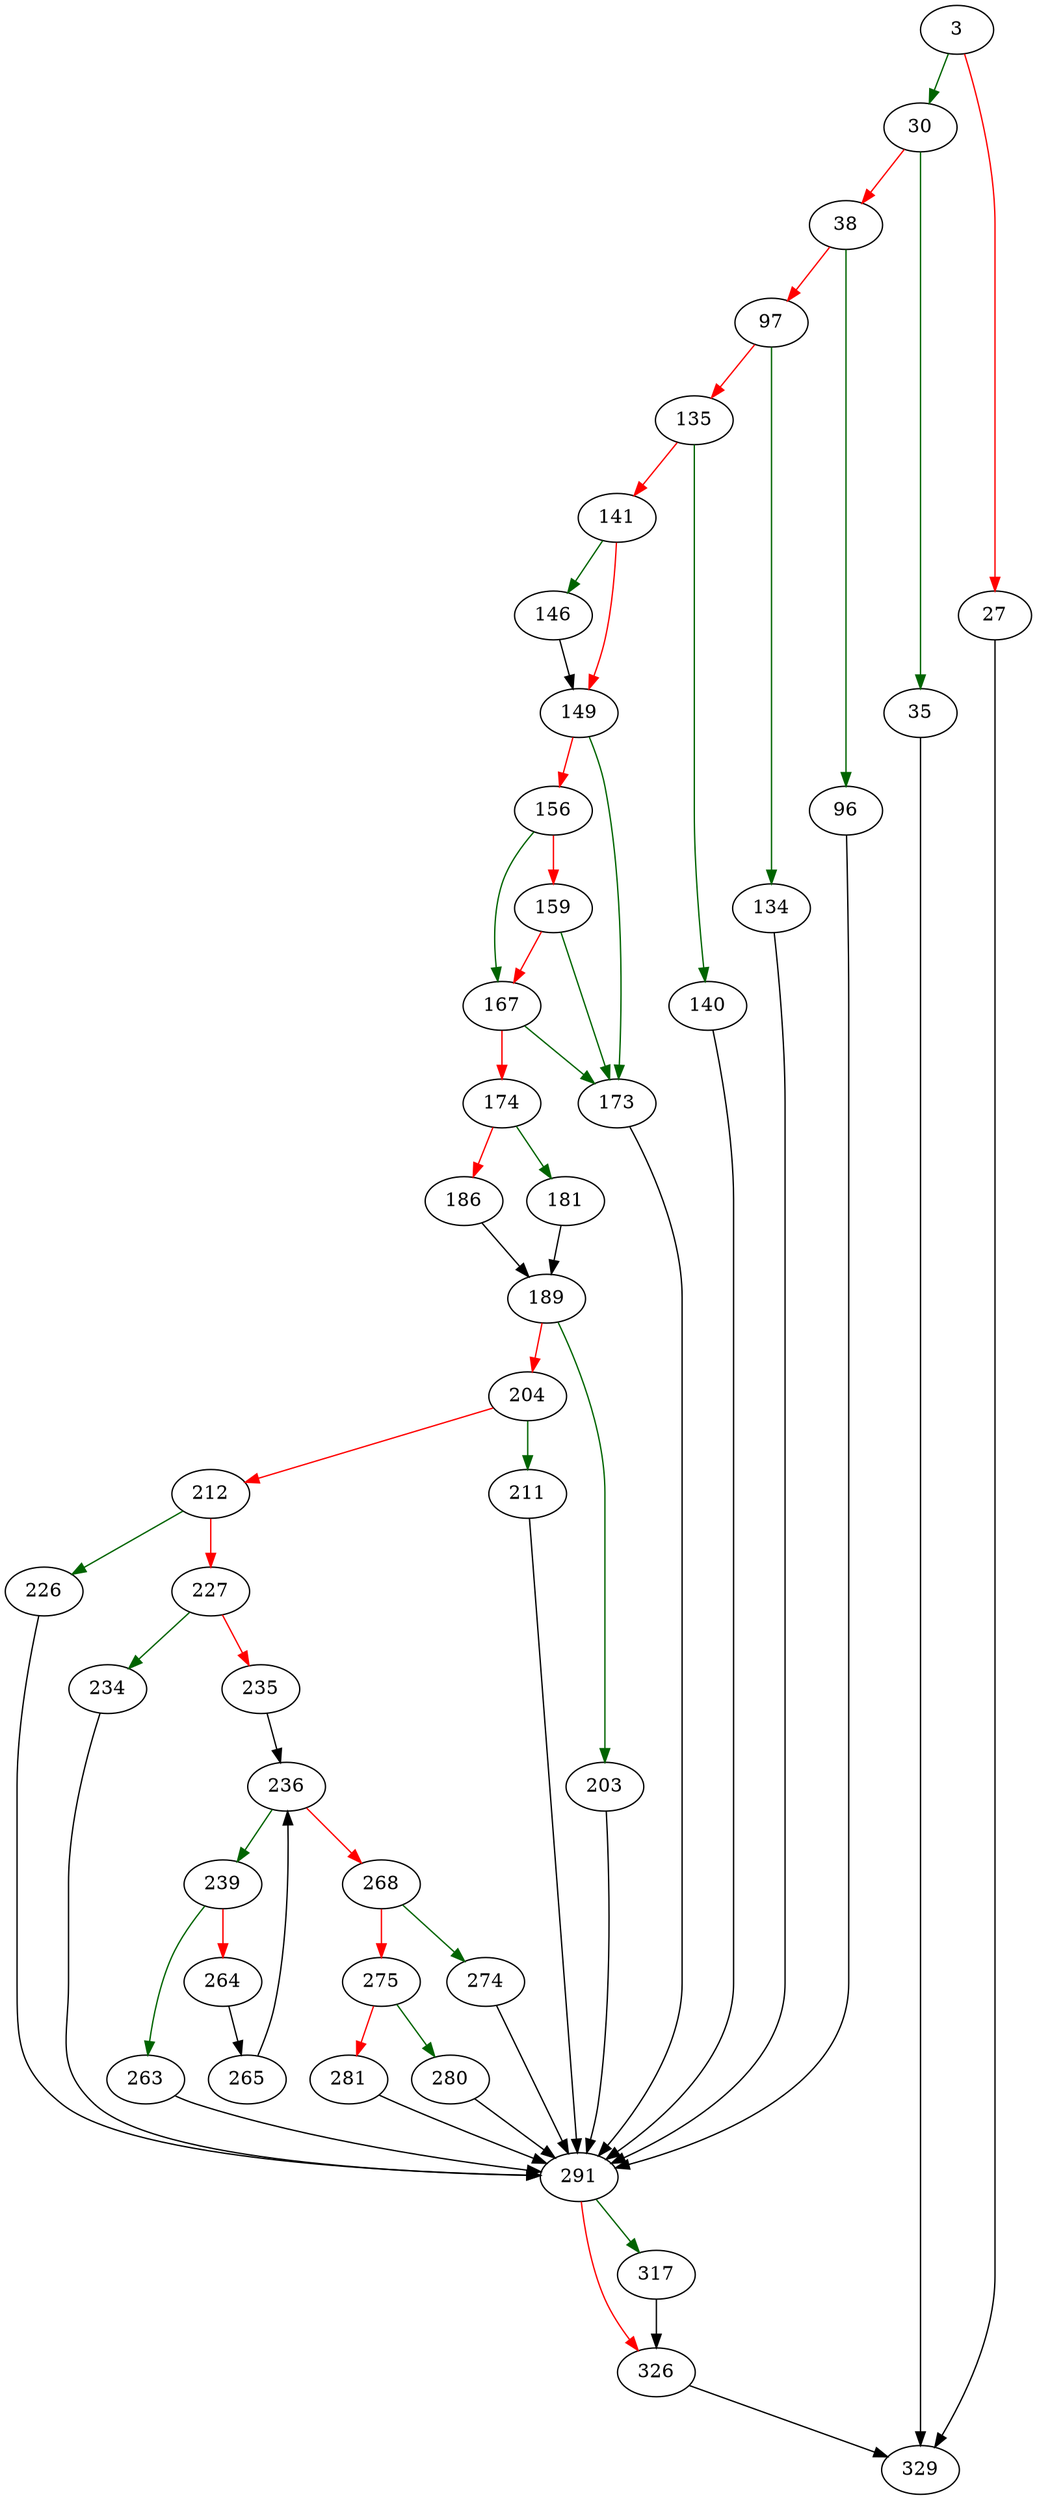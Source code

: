 strict digraph "sqlite3RunVacuum" {
	// Node definitions.
	3 [entry=true];
	30;
	27;
	329;
	35;
	38;
	96;
	97;
	291;
	134;
	135;
	140;
	141;
	146;
	149;
	173;
	156;
	167;
	159;
	174;
	181;
	186;
	189;
	203;
	204;
	211;
	212;
	226;
	227;
	234;
	235;
	236;
	239;
	268;
	263;
	264;
	265;
	274;
	275;
	280;
	281;
	317;
	326;

	// Edge definitions.
	3 -> 30 [
		color=darkgreen
		cond=true
	];
	3 -> 27 [
		color=red
		cond=false
	];
	30 -> 35 [
		color=darkgreen
		cond=true
	];
	30 -> 38 [
		color=red
		cond=false
	];
	27 -> 329;
	35 -> 329;
	38 -> 96 [
		color=darkgreen
		cond=true
	];
	38 -> 97 [
		color=red
		cond=false
	];
	96 -> 291;
	97 -> 134 [
		color=darkgreen
		cond=true
	];
	97 -> 135 [
		color=red
		cond=false
	];
	291 -> 317 [
		color=darkgreen
		cond=true
	];
	291 -> 326 [
		color=red
		cond=false
	];
	134 -> 291;
	135 -> 140 [
		color=darkgreen
		cond=true
	];
	135 -> 141 [
		color=red
		cond=false
	];
	140 -> 291;
	141 -> 146 [
		color=darkgreen
		cond=true
	];
	141 -> 149 [
		color=red
		cond=false
	];
	146 -> 149;
	149 -> 173 [
		color=darkgreen
		cond=true
	];
	149 -> 156 [
		color=red
		cond=false
	];
	173 -> 291;
	156 -> 167 [
		color=darkgreen
		cond=true
	];
	156 -> 159 [
		color=red
		cond=false
	];
	167 -> 173 [
		color=darkgreen
		cond=true
	];
	167 -> 174 [
		color=red
		cond=false
	];
	159 -> 173 [
		color=darkgreen
		cond=true
	];
	159 -> 167 [
		color=red
		cond=false
	];
	174 -> 181 [
		color=darkgreen
		cond=true
	];
	174 -> 186 [
		color=red
		cond=false
	];
	181 -> 189;
	186 -> 189;
	189 -> 203 [
		color=darkgreen
		cond=true
	];
	189 -> 204 [
		color=red
		cond=false
	];
	203 -> 291;
	204 -> 211 [
		color=darkgreen
		cond=true
	];
	204 -> 212 [
		color=red
		cond=false
	];
	211 -> 291;
	212 -> 226 [
		color=darkgreen
		cond=true
	];
	212 -> 227 [
		color=red
		cond=false
	];
	226 -> 291;
	227 -> 234 [
		color=darkgreen
		cond=true
	];
	227 -> 235 [
		color=red
		cond=false
	];
	234 -> 291;
	235 -> 236;
	236 -> 239 [
		color=darkgreen
		cond=true
	];
	236 -> 268 [
		color=red
		cond=false
	];
	239 -> 263 [
		color=darkgreen
		cond=true
	];
	239 -> 264 [
		color=red
		cond=false
	];
	268 -> 274 [
		color=darkgreen
		cond=true
	];
	268 -> 275 [
		color=red
		cond=false
	];
	263 -> 291;
	264 -> 265;
	265 -> 236;
	274 -> 291;
	275 -> 280 [
		color=darkgreen
		cond=true
	];
	275 -> 281 [
		color=red
		cond=false
	];
	280 -> 291;
	281 -> 291;
	317 -> 326;
	326 -> 329;
}